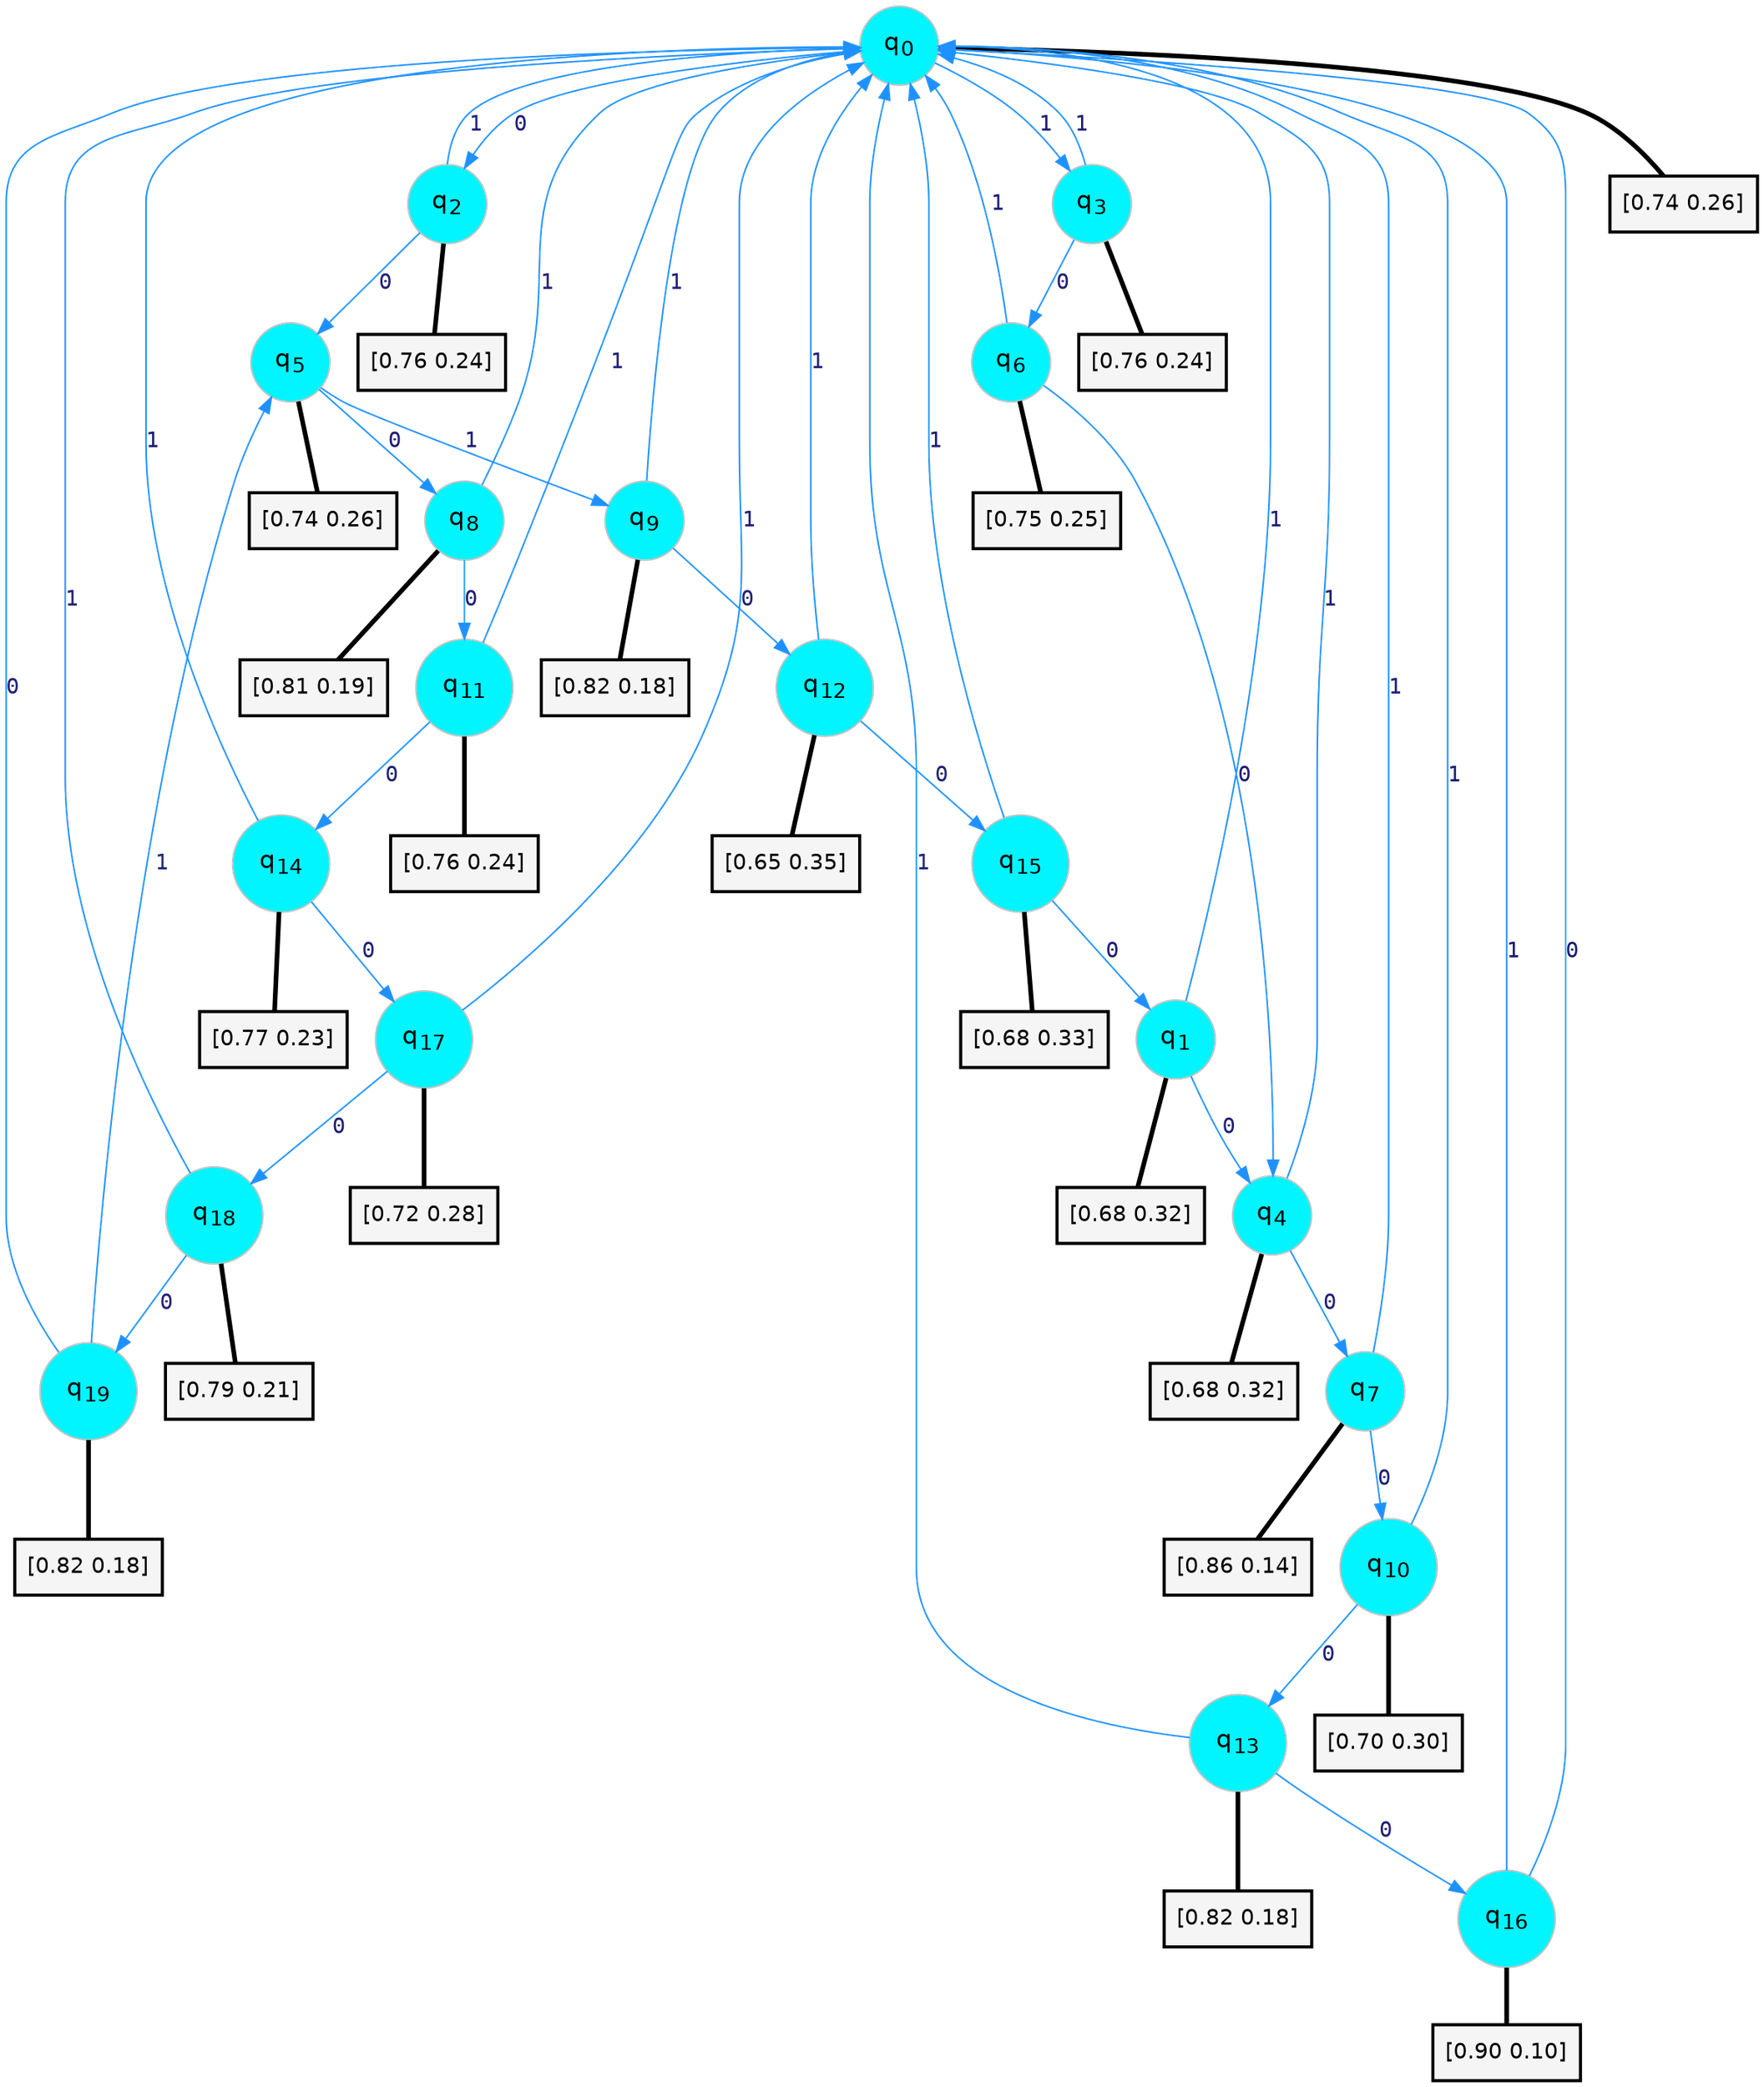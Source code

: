 digraph G {
graph [
bgcolor=transparent, dpi=300, rankdir=TD, size="40,25"];
node [
color=gray, fillcolor=turquoise1, fontcolor=black, fontname=Helvetica, fontsize=16, fontweight=bold, shape=circle, style=filled];
edge [
arrowsize=1, color=dodgerblue1, fontcolor=midnightblue, fontname=courier, fontweight=bold, penwidth=1, style=solid, weight=20];
0[label=<q<SUB>0</SUB>>];
1[label=<q<SUB>1</SUB>>];
2[label=<q<SUB>2</SUB>>];
3[label=<q<SUB>3</SUB>>];
4[label=<q<SUB>4</SUB>>];
5[label=<q<SUB>5</SUB>>];
6[label=<q<SUB>6</SUB>>];
7[label=<q<SUB>7</SUB>>];
8[label=<q<SUB>8</SUB>>];
9[label=<q<SUB>9</SUB>>];
10[label=<q<SUB>10</SUB>>];
11[label=<q<SUB>11</SUB>>];
12[label=<q<SUB>12</SUB>>];
13[label=<q<SUB>13</SUB>>];
14[label=<q<SUB>14</SUB>>];
15[label=<q<SUB>15</SUB>>];
16[label=<q<SUB>16</SUB>>];
17[label=<q<SUB>17</SUB>>];
18[label=<q<SUB>18</SUB>>];
19[label=<q<SUB>19</SUB>>];
20[label="[0.74 0.26]", shape=box,fontcolor=black, fontname=Helvetica, fontsize=14, penwidth=2, fillcolor=whitesmoke,color=black];
21[label="[0.68 0.32]", shape=box,fontcolor=black, fontname=Helvetica, fontsize=14, penwidth=2, fillcolor=whitesmoke,color=black];
22[label="[0.76 0.24]", shape=box,fontcolor=black, fontname=Helvetica, fontsize=14, penwidth=2, fillcolor=whitesmoke,color=black];
23[label="[0.76 0.24]", shape=box,fontcolor=black, fontname=Helvetica, fontsize=14, penwidth=2, fillcolor=whitesmoke,color=black];
24[label="[0.68 0.32]", shape=box,fontcolor=black, fontname=Helvetica, fontsize=14, penwidth=2, fillcolor=whitesmoke,color=black];
25[label="[0.74 0.26]", shape=box,fontcolor=black, fontname=Helvetica, fontsize=14, penwidth=2, fillcolor=whitesmoke,color=black];
26[label="[0.75 0.25]", shape=box,fontcolor=black, fontname=Helvetica, fontsize=14, penwidth=2, fillcolor=whitesmoke,color=black];
27[label="[0.86 0.14]", shape=box,fontcolor=black, fontname=Helvetica, fontsize=14, penwidth=2, fillcolor=whitesmoke,color=black];
28[label="[0.81 0.19]", shape=box,fontcolor=black, fontname=Helvetica, fontsize=14, penwidth=2, fillcolor=whitesmoke,color=black];
29[label="[0.82 0.18]", shape=box,fontcolor=black, fontname=Helvetica, fontsize=14, penwidth=2, fillcolor=whitesmoke,color=black];
30[label="[0.70 0.30]", shape=box,fontcolor=black, fontname=Helvetica, fontsize=14, penwidth=2, fillcolor=whitesmoke,color=black];
31[label="[0.76 0.24]", shape=box,fontcolor=black, fontname=Helvetica, fontsize=14, penwidth=2, fillcolor=whitesmoke,color=black];
32[label="[0.65 0.35]", shape=box,fontcolor=black, fontname=Helvetica, fontsize=14, penwidth=2, fillcolor=whitesmoke,color=black];
33[label="[0.82 0.18]", shape=box,fontcolor=black, fontname=Helvetica, fontsize=14, penwidth=2, fillcolor=whitesmoke,color=black];
34[label="[0.77 0.23]", shape=box,fontcolor=black, fontname=Helvetica, fontsize=14, penwidth=2, fillcolor=whitesmoke,color=black];
35[label="[0.68 0.33]", shape=box,fontcolor=black, fontname=Helvetica, fontsize=14, penwidth=2, fillcolor=whitesmoke,color=black];
36[label="[0.90 0.10]", shape=box,fontcolor=black, fontname=Helvetica, fontsize=14, penwidth=2, fillcolor=whitesmoke,color=black];
37[label="[0.72 0.28]", shape=box,fontcolor=black, fontname=Helvetica, fontsize=14, penwidth=2, fillcolor=whitesmoke,color=black];
38[label="[0.79 0.21]", shape=box,fontcolor=black, fontname=Helvetica, fontsize=14, penwidth=2, fillcolor=whitesmoke,color=black];
39[label="[0.82 0.18]", shape=box,fontcolor=black, fontname=Helvetica, fontsize=14, penwidth=2, fillcolor=whitesmoke,color=black];
0->2 [label=0];
0->3 [label=1];
0->20 [arrowhead=none, penwidth=3,color=black];
1->4 [label=0];
1->0 [label=1];
1->21 [arrowhead=none, penwidth=3,color=black];
2->5 [label=0];
2->0 [label=1];
2->22 [arrowhead=none, penwidth=3,color=black];
3->6 [label=0];
3->0 [label=1];
3->23 [arrowhead=none, penwidth=3,color=black];
4->7 [label=0];
4->0 [label=1];
4->24 [arrowhead=none, penwidth=3,color=black];
5->8 [label=0];
5->9 [label=1];
5->25 [arrowhead=none, penwidth=3,color=black];
6->4 [label=0];
6->0 [label=1];
6->26 [arrowhead=none, penwidth=3,color=black];
7->10 [label=0];
7->0 [label=1];
7->27 [arrowhead=none, penwidth=3,color=black];
8->11 [label=0];
8->0 [label=1];
8->28 [arrowhead=none, penwidth=3,color=black];
9->12 [label=0];
9->0 [label=1];
9->29 [arrowhead=none, penwidth=3,color=black];
10->13 [label=0];
10->0 [label=1];
10->30 [arrowhead=none, penwidth=3,color=black];
11->14 [label=0];
11->0 [label=1];
11->31 [arrowhead=none, penwidth=3,color=black];
12->15 [label=0];
12->0 [label=1];
12->32 [arrowhead=none, penwidth=3,color=black];
13->16 [label=0];
13->0 [label=1];
13->33 [arrowhead=none, penwidth=3,color=black];
14->17 [label=0];
14->0 [label=1];
14->34 [arrowhead=none, penwidth=3,color=black];
15->1 [label=0];
15->0 [label=1];
15->35 [arrowhead=none, penwidth=3,color=black];
16->0 [label=0];
16->0 [label=1];
16->36 [arrowhead=none, penwidth=3,color=black];
17->18 [label=0];
17->0 [label=1];
17->37 [arrowhead=none, penwidth=3,color=black];
18->19 [label=0];
18->0 [label=1];
18->38 [arrowhead=none, penwidth=3,color=black];
19->0 [label=0];
19->5 [label=1];
19->39 [arrowhead=none, penwidth=3,color=black];
}
